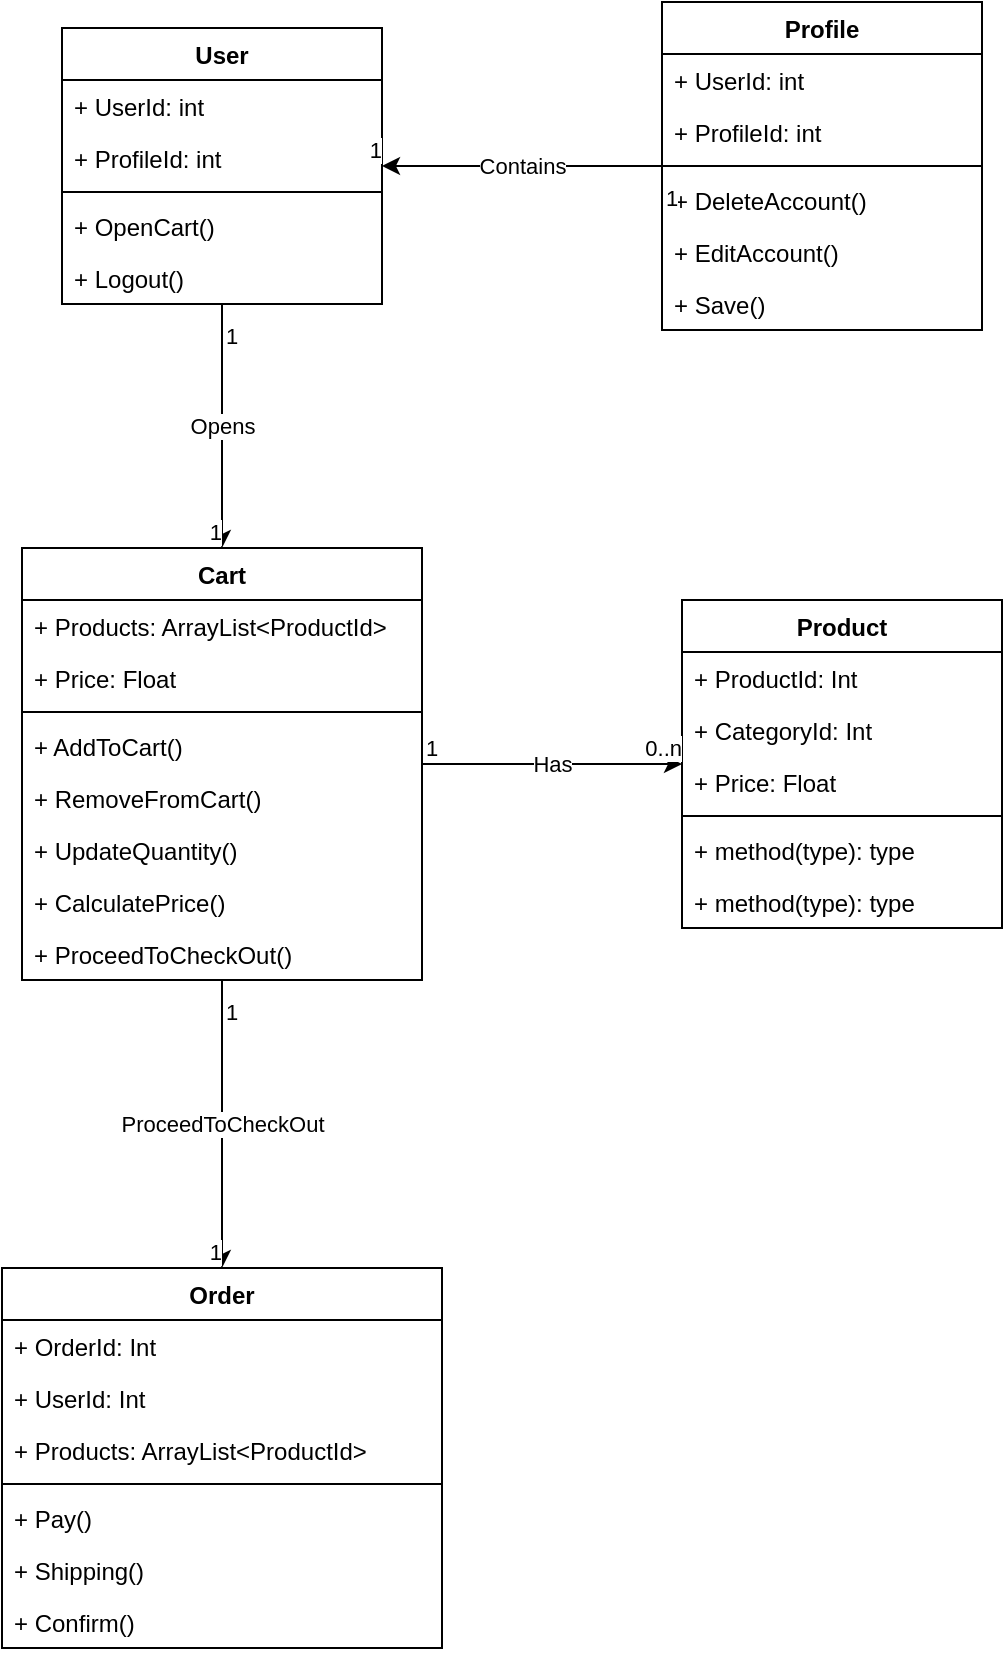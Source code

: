 <mxfile version="22.1.21" type="device">
  <diagram name="Page-1" id="H2FOLK643TPE5QBh98ee">
    <mxGraphModel dx="1366" dy="1937" grid="1" gridSize="10" guides="1" tooltips="1" connect="1" arrows="1" fold="1" page="1" pageScale="1" pageWidth="850" pageHeight="1100" math="0" shadow="0">
      <root>
        <mxCell id="0" />
        <mxCell id="1" parent="0" />
        <mxCell id="nHbEKTopAKLQPBVWmRQb-5" value="User" style="swimlane;fontStyle=1;align=center;verticalAlign=top;childLayout=stackLayout;horizontal=1;startSize=26;horizontalStack=0;resizeParent=1;resizeParentMax=0;resizeLast=0;collapsible=1;marginBottom=0;whiteSpace=wrap;html=1;" vertex="1" parent="1">
          <mxGeometry x="205" y="-948" width="160" height="138" as="geometry">
            <mxRectangle x="290" y="-270" width="70" height="30" as="alternateBounds" />
          </mxGeometry>
        </mxCell>
        <mxCell id="nHbEKTopAKLQPBVWmRQb-6" value="+ UserId: int" style="text;strokeColor=none;fillColor=none;align=left;verticalAlign=top;spacingLeft=4;spacingRight=4;overflow=hidden;rotatable=0;points=[[0,0.5],[1,0.5]];portConstraint=eastwest;whiteSpace=wrap;html=1;" vertex="1" parent="nHbEKTopAKLQPBVWmRQb-5">
          <mxGeometry y="26" width="160" height="26" as="geometry" />
        </mxCell>
        <mxCell id="nHbEKTopAKLQPBVWmRQb-62" value="+ ProfileId: int" style="text;strokeColor=none;fillColor=none;align=left;verticalAlign=top;spacingLeft=4;spacingRight=4;overflow=hidden;rotatable=0;points=[[0,0.5],[1,0.5]];portConstraint=eastwest;whiteSpace=wrap;html=1;" vertex="1" parent="nHbEKTopAKLQPBVWmRQb-5">
          <mxGeometry y="52" width="160" height="26" as="geometry" />
        </mxCell>
        <mxCell id="nHbEKTopAKLQPBVWmRQb-7" value="" style="line;strokeWidth=1;fillColor=none;align=left;verticalAlign=middle;spacingTop=-1;spacingLeft=3;spacingRight=3;rotatable=0;labelPosition=right;points=[];portConstraint=eastwest;strokeColor=inherit;" vertex="1" parent="nHbEKTopAKLQPBVWmRQb-5">
          <mxGeometry y="78" width="160" height="8" as="geometry" />
        </mxCell>
        <mxCell id="nHbEKTopAKLQPBVWmRQb-8" value="+ OpenCart()" style="text;strokeColor=none;fillColor=none;align=left;verticalAlign=top;spacingLeft=4;spacingRight=4;overflow=hidden;rotatable=0;points=[[0,0.5],[1,0.5]];portConstraint=eastwest;whiteSpace=wrap;html=1;" vertex="1" parent="nHbEKTopAKLQPBVWmRQb-5">
          <mxGeometry y="86" width="160" height="26" as="geometry" />
        </mxCell>
        <mxCell id="nHbEKTopAKLQPBVWmRQb-68" value="+ Logout()" style="text;strokeColor=none;fillColor=none;align=left;verticalAlign=top;spacingLeft=4;spacingRight=4;overflow=hidden;rotatable=0;points=[[0,0.5],[1,0.5]];portConstraint=eastwest;whiteSpace=wrap;html=1;" vertex="1" parent="nHbEKTopAKLQPBVWmRQb-5">
          <mxGeometry y="112" width="160" height="26" as="geometry" />
        </mxCell>
        <mxCell id="nHbEKTopAKLQPBVWmRQb-9" value="Product" style="swimlane;fontStyle=1;align=center;verticalAlign=top;childLayout=stackLayout;horizontal=1;startSize=26;horizontalStack=0;resizeParent=1;resizeParentMax=0;resizeLast=0;collapsible=1;marginBottom=0;whiteSpace=wrap;html=1;" vertex="1" parent="1">
          <mxGeometry x="515" y="-662" width="160" height="164" as="geometry">
            <mxRectangle x="600" y="3" width="90" height="30" as="alternateBounds" />
          </mxGeometry>
        </mxCell>
        <mxCell id="nHbEKTopAKLQPBVWmRQb-10" value="+ ProductId: Int" style="text;strokeColor=none;fillColor=none;align=left;verticalAlign=top;spacingLeft=4;spacingRight=4;overflow=hidden;rotatable=0;points=[[0,0.5],[1,0.5]];portConstraint=eastwest;whiteSpace=wrap;html=1;" vertex="1" parent="nHbEKTopAKLQPBVWmRQb-9">
          <mxGeometry y="26" width="160" height="26" as="geometry" />
        </mxCell>
        <mxCell id="nHbEKTopAKLQPBVWmRQb-13" value="+ CategoryId: Int" style="text;strokeColor=none;fillColor=none;align=left;verticalAlign=top;spacingLeft=4;spacingRight=4;overflow=hidden;rotatable=0;points=[[0,0.5],[1,0.5]];portConstraint=eastwest;whiteSpace=wrap;html=1;" vertex="1" parent="nHbEKTopAKLQPBVWmRQb-9">
          <mxGeometry y="52" width="160" height="26" as="geometry" />
        </mxCell>
        <mxCell id="nHbEKTopAKLQPBVWmRQb-15" value="+ Price: Float" style="text;strokeColor=none;fillColor=none;align=left;verticalAlign=top;spacingLeft=4;spacingRight=4;overflow=hidden;rotatable=0;points=[[0,0.5],[1,0.5]];portConstraint=eastwest;whiteSpace=wrap;html=1;" vertex="1" parent="nHbEKTopAKLQPBVWmRQb-9">
          <mxGeometry y="78" width="160" height="26" as="geometry" />
        </mxCell>
        <mxCell id="nHbEKTopAKLQPBVWmRQb-11" value="" style="line;strokeWidth=1;fillColor=none;align=left;verticalAlign=middle;spacingTop=-1;spacingLeft=3;spacingRight=3;rotatable=0;labelPosition=right;points=[];portConstraint=eastwest;strokeColor=inherit;" vertex="1" parent="nHbEKTopAKLQPBVWmRQb-9">
          <mxGeometry y="104" width="160" height="8" as="geometry" />
        </mxCell>
        <mxCell id="nHbEKTopAKLQPBVWmRQb-12" value="+ method(type): type" style="text;strokeColor=none;fillColor=none;align=left;verticalAlign=top;spacingLeft=4;spacingRight=4;overflow=hidden;rotatable=0;points=[[0,0.5],[1,0.5]];portConstraint=eastwest;whiteSpace=wrap;html=1;" vertex="1" parent="nHbEKTopAKLQPBVWmRQb-9">
          <mxGeometry y="112" width="160" height="26" as="geometry" />
        </mxCell>
        <mxCell id="nHbEKTopAKLQPBVWmRQb-14" value="+ method(type): type" style="text;strokeColor=none;fillColor=none;align=left;verticalAlign=top;spacingLeft=4;spacingRight=4;overflow=hidden;rotatable=0;points=[[0,0.5],[1,0.5]];portConstraint=eastwest;whiteSpace=wrap;html=1;" vertex="1" parent="nHbEKTopAKLQPBVWmRQb-9">
          <mxGeometry y="138" width="160" height="26" as="geometry" />
        </mxCell>
        <mxCell id="nHbEKTopAKLQPBVWmRQb-22" value="Cart" style="swimlane;fontStyle=1;align=center;verticalAlign=top;childLayout=stackLayout;horizontal=1;startSize=26;horizontalStack=0;resizeParent=1;resizeParentMax=0;resizeLast=0;collapsible=1;marginBottom=0;whiteSpace=wrap;html=1;" vertex="1" parent="1">
          <mxGeometry x="185" y="-688" width="200" height="216" as="geometry">
            <mxRectangle x="270" y="-10" width="60" height="30" as="alternateBounds" />
          </mxGeometry>
        </mxCell>
        <mxCell id="nHbEKTopAKLQPBVWmRQb-23" value="+ Products: ArrayList&amp;lt;ProductId&amp;gt;" style="text;strokeColor=none;fillColor=none;align=left;verticalAlign=top;spacingLeft=4;spacingRight=4;overflow=hidden;rotatable=0;points=[[0,0.5],[1,0.5]];portConstraint=eastwest;whiteSpace=wrap;html=1;" vertex="1" parent="nHbEKTopAKLQPBVWmRQb-22">
          <mxGeometry y="26" width="200" height="26" as="geometry" />
        </mxCell>
        <mxCell id="nHbEKTopAKLQPBVWmRQb-26" value="+ Price: Float" style="text;strokeColor=none;fillColor=none;align=left;verticalAlign=top;spacingLeft=4;spacingRight=4;overflow=hidden;rotatable=0;points=[[0,0.5],[1,0.5]];portConstraint=eastwest;whiteSpace=wrap;html=1;" vertex="1" parent="nHbEKTopAKLQPBVWmRQb-22">
          <mxGeometry y="52" width="200" height="26" as="geometry" />
        </mxCell>
        <mxCell id="nHbEKTopAKLQPBVWmRQb-24" value="" style="line;strokeWidth=1;fillColor=none;align=left;verticalAlign=middle;spacingTop=-1;spacingLeft=3;spacingRight=3;rotatable=0;labelPosition=right;points=[];portConstraint=eastwest;strokeColor=inherit;" vertex="1" parent="nHbEKTopAKLQPBVWmRQb-22">
          <mxGeometry y="78" width="200" height="8" as="geometry" />
        </mxCell>
        <mxCell id="nHbEKTopAKLQPBVWmRQb-25" value="+ AddToCart()" style="text;strokeColor=none;fillColor=none;align=left;verticalAlign=top;spacingLeft=4;spacingRight=4;overflow=hidden;rotatable=0;points=[[0,0.5],[1,0.5]];portConstraint=eastwest;whiteSpace=wrap;html=1;" vertex="1" parent="nHbEKTopAKLQPBVWmRQb-22">
          <mxGeometry y="86" width="200" height="26" as="geometry" />
        </mxCell>
        <mxCell id="nHbEKTopAKLQPBVWmRQb-27" value="+ RemoveFromCart()" style="text;strokeColor=none;fillColor=none;align=left;verticalAlign=top;spacingLeft=4;spacingRight=4;overflow=hidden;rotatable=0;points=[[0,0.5],[1,0.5]];portConstraint=eastwest;whiteSpace=wrap;html=1;" vertex="1" parent="nHbEKTopAKLQPBVWmRQb-22">
          <mxGeometry y="112" width="200" height="26" as="geometry" />
        </mxCell>
        <mxCell id="nHbEKTopAKLQPBVWmRQb-28" value="+ UpdateQuantity()" style="text;strokeColor=none;fillColor=none;align=left;verticalAlign=top;spacingLeft=4;spacingRight=4;overflow=hidden;rotatable=0;points=[[0,0.5],[1,0.5]];portConstraint=eastwest;whiteSpace=wrap;html=1;" vertex="1" parent="nHbEKTopAKLQPBVWmRQb-22">
          <mxGeometry y="138" width="200" height="26" as="geometry" />
        </mxCell>
        <mxCell id="nHbEKTopAKLQPBVWmRQb-29" value="+ CalculatePrice()" style="text;strokeColor=none;fillColor=none;align=left;verticalAlign=top;spacingLeft=4;spacingRight=4;overflow=hidden;rotatable=0;points=[[0,0.5],[1,0.5]];portConstraint=eastwest;whiteSpace=wrap;html=1;" vertex="1" parent="nHbEKTopAKLQPBVWmRQb-22">
          <mxGeometry y="164" width="200" height="26" as="geometry" />
        </mxCell>
        <mxCell id="nHbEKTopAKLQPBVWmRQb-45" value="+ ProceedToCheckOut()" style="text;strokeColor=none;fillColor=none;align=left;verticalAlign=top;spacingLeft=4;spacingRight=4;overflow=hidden;rotatable=0;points=[[0,0.5],[1,0.5]];portConstraint=eastwest;whiteSpace=wrap;html=1;" vertex="1" parent="nHbEKTopAKLQPBVWmRQb-22">
          <mxGeometry y="190" width="200" height="26" as="geometry" />
        </mxCell>
        <mxCell id="nHbEKTopAKLQPBVWmRQb-41" value="" style="endArrow=classic;html=1;rounded=0;exitX=1;exitY=0.5;exitDx=0;exitDy=0;entryX=0;entryY=0.5;entryDx=0;entryDy=0;" edge="1" parent="1" source="nHbEKTopAKLQPBVWmRQb-22" target="nHbEKTopAKLQPBVWmRQb-9">
          <mxGeometry relative="1" as="geometry">
            <mxPoint x="465" y="-768" as="sourcePoint" />
            <mxPoint x="625" y="-768" as="targetPoint" />
          </mxGeometry>
        </mxCell>
        <mxCell id="nHbEKTopAKLQPBVWmRQb-42" value="Has" style="edgeLabel;resizable=0;html=1;align=center;verticalAlign=middle;" connectable="0" vertex="1" parent="nHbEKTopAKLQPBVWmRQb-41">
          <mxGeometry relative="1" as="geometry" />
        </mxCell>
        <mxCell id="nHbEKTopAKLQPBVWmRQb-43" value="1" style="edgeLabel;resizable=0;html=1;align=left;verticalAlign=bottom;" connectable="0" vertex="1" parent="nHbEKTopAKLQPBVWmRQb-41">
          <mxGeometry x="-1" relative="1" as="geometry" />
        </mxCell>
        <mxCell id="nHbEKTopAKLQPBVWmRQb-44" value="0..n" style="edgeLabel;resizable=0;html=1;align=right;verticalAlign=bottom;" connectable="0" vertex="1" parent="nHbEKTopAKLQPBVWmRQb-41">
          <mxGeometry x="1" relative="1" as="geometry" />
        </mxCell>
        <mxCell id="nHbEKTopAKLQPBVWmRQb-46" value="" style="endArrow=classic;html=1;rounded=0;entryX=0.5;entryY=0;entryDx=0;entryDy=0;exitX=0.5;exitY=1;exitDx=0;exitDy=0;" edge="1" parent="1" source="nHbEKTopAKLQPBVWmRQb-22" target="nHbEKTopAKLQPBVWmRQb-50">
          <mxGeometry relative="1" as="geometry">
            <mxPoint x="215" y="-598" as="sourcePoint" />
            <mxPoint x="495" y="-465" as="targetPoint" />
          </mxGeometry>
        </mxCell>
        <mxCell id="nHbEKTopAKLQPBVWmRQb-47" value="ProceedToCheckOut" style="edgeLabel;resizable=0;html=1;align=center;verticalAlign=middle;" connectable="0" vertex="1" parent="nHbEKTopAKLQPBVWmRQb-46">
          <mxGeometry relative="1" as="geometry" />
        </mxCell>
        <mxCell id="nHbEKTopAKLQPBVWmRQb-48" value="1" style="edgeLabel;resizable=0;html=1;align=left;verticalAlign=bottom;" connectable="0" vertex="1" parent="nHbEKTopAKLQPBVWmRQb-46">
          <mxGeometry x="-1" relative="1" as="geometry">
            <mxPoint y="24" as="offset" />
          </mxGeometry>
        </mxCell>
        <mxCell id="nHbEKTopAKLQPBVWmRQb-49" value="1" style="edgeLabel;resizable=0;html=1;align=right;verticalAlign=bottom;" connectable="0" vertex="1" parent="nHbEKTopAKLQPBVWmRQb-46">
          <mxGeometry x="1" relative="1" as="geometry" />
        </mxCell>
        <mxCell id="nHbEKTopAKLQPBVWmRQb-50" value="Order" style="swimlane;fontStyle=1;align=center;verticalAlign=top;childLayout=stackLayout;horizontal=1;startSize=26;horizontalStack=0;resizeParent=1;resizeParentMax=0;resizeLast=0;collapsible=1;marginBottom=0;whiteSpace=wrap;html=1;" vertex="1" parent="1">
          <mxGeometry x="175" y="-328" width="220" height="190" as="geometry" />
        </mxCell>
        <mxCell id="nHbEKTopAKLQPBVWmRQb-51" value="+ OrderId: Int" style="text;strokeColor=none;fillColor=none;align=left;verticalAlign=top;spacingLeft=4;spacingRight=4;overflow=hidden;rotatable=0;points=[[0,0.5],[1,0.5]];portConstraint=eastwest;whiteSpace=wrap;html=1;" vertex="1" parent="nHbEKTopAKLQPBVWmRQb-50">
          <mxGeometry y="26" width="220" height="26" as="geometry" />
        </mxCell>
        <mxCell id="nHbEKTopAKLQPBVWmRQb-54" value="+ UserId: Int" style="text;strokeColor=none;fillColor=none;align=left;verticalAlign=top;spacingLeft=4;spacingRight=4;overflow=hidden;rotatable=0;points=[[0,0.5],[1,0.5]];portConstraint=eastwest;whiteSpace=wrap;html=1;" vertex="1" parent="nHbEKTopAKLQPBVWmRQb-50">
          <mxGeometry y="52" width="220" height="26" as="geometry" />
        </mxCell>
        <mxCell id="nHbEKTopAKLQPBVWmRQb-55" value="+ Products: ArrayList&amp;lt;ProductId&amp;gt;" style="text;strokeColor=none;fillColor=none;align=left;verticalAlign=top;spacingLeft=4;spacingRight=4;overflow=hidden;rotatable=0;points=[[0,0.5],[1,0.5]];portConstraint=eastwest;whiteSpace=wrap;html=1;" vertex="1" parent="nHbEKTopAKLQPBVWmRQb-50">
          <mxGeometry y="78" width="220" height="26" as="geometry" />
        </mxCell>
        <mxCell id="nHbEKTopAKLQPBVWmRQb-52" value="" style="line;strokeWidth=1;fillColor=none;align=left;verticalAlign=middle;spacingTop=-1;spacingLeft=3;spacingRight=3;rotatable=0;labelPosition=right;points=[];portConstraint=eastwest;strokeColor=inherit;" vertex="1" parent="nHbEKTopAKLQPBVWmRQb-50">
          <mxGeometry y="104" width="220" height="8" as="geometry" />
        </mxCell>
        <mxCell id="nHbEKTopAKLQPBVWmRQb-53" value="+ Pay()" style="text;strokeColor=none;fillColor=none;align=left;verticalAlign=top;spacingLeft=4;spacingRight=4;overflow=hidden;rotatable=0;points=[[0,0.5],[1,0.5]];portConstraint=eastwest;whiteSpace=wrap;html=1;" vertex="1" parent="nHbEKTopAKLQPBVWmRQb-50">
          <mxGeometry y="112" width="220" height="26" as="geometry" />
        </mxCell>
        <mxCell id="nHbEKTopAKLQPBVWmRQb-56" value="+ Shipping()" style="text;strokeColor=none;fillColor=none;align=left;verticalAlign=top;spacingLeft=4;spacingRight=4;overflow=hidden;rotatable=0;points=[[0,0.5],[1,0.5]];portConstraint=eastwest;whiteSpace=wrap;html=1;" vertex="1" parent="nHbEKTopAKLQPBVWmRQb-50">
          <mxGeometry y="138" width="220" height="26" as="geometry" />
        </mxCell>
        <mxCell id="nHbEKTopAKLQPBVWmRQb-57" value="+ Confirm()" style="text;strokeColor=none;fillColor=none;align=left;verticalAlign=top;spacingLeft=4;spacingRight=4;overflow=hidden;rotatable=0;points=[[0,0.5],[1,0.5]];portConstraint=eastwest;whiteSpace=wrap;html=1;" vertex="1" parent="nHbEKTopAKLQPBVWmRQb-50">
          <mxGeometry y="164" width="220" height="26" as="geometry" />
        </mxCell>
        <mxCell id="nHbEKTopAKLQPBVWmRQb-58" value="" style="endArrow=classic;html=1;rounded=0;entryX=0.5;entryY=0;entryDx=0;entryDy=0;exitX=0.5;exitY=1;exitDx=0;exitDy=0;" edge="1" parent="1" source="nHbEKTopAKLQPBVWmRQb-5" target="nHbEKTopAKLQPBVWmRQb-22">
          <mxGeometry relative="1" as="geometry">
            <mxPoint x="295" y="-848" as="sourcePoint" />
            <mxPoint x="445" y="-678" as="targetPoint" />
          </mxGeometry>
        </mxCell>
        <mxCell id="nHbEKTopAKLQPBVWmRQb-59" value="Opens" style="edgeLabel;resizable=0;html=1;align=center;verticalAlign=middle;" connectable="0" vertex="1" parent="nHbEKTopAKLQPBVWmRQb-58">
          <mxGeometry relative="1" as="geometry" />
        </mxCell>
        <mxCell id="nHbEKTopAKLQPBVWmRQb-60" value="1" style="edgeLabel;resizable=0;html=1;align=left;verticalAlign=bottom;" connectable="0" vertex="1" parent="nHbEKTopAKLQPBVWmRQb-58">
          <mxGeometry x="-1" relative="1" as="geometry">
            <mxPoint y="24" as="offset" />
          </mxGeometry>
        </mxCell>
        <mxCell id="nHbEKTopAKLQPBVWmRQb-61" value="1" style="edgeLabel;resizable=0;html=1;align=right;verticalAlign=bottom;" connectable="0" vertex="1" parent="nHbEKTopAKLQPBVWmRQb-58">
          <mxGeometry x="1" relative="1" as="geometry" />
        </mxCell>
        <mxCell id="nHbEKTopAKLQPBVWmRQb-63" value="Profile" style="swimlane;fontStyle=1;align=center;verticalAlign=top;childLayout=stackLayout;horizontal=1;startSize=26;horizontalStack=0;resizeParent=1;resizeParentMax=0;resizeLast=0;collapsible=1;marginBottom=0;whiteSpace=wrap;html=1;" vertex="1" parent="1">
          <mxGeometry x="505" y="-961" width="160" height="164" as="geometry">
            <mxRectangle x="560" y="-283" width="70" height="30" as="alternateBounds" />
          </mxGeometry>
        </mxCell>
        <mxCell id="nHbEKTopAKLQPBVWmRQb-64" value="+ UserId: int" style="text;strokeColor=none;fillColor=none;align=left;verticalAlign=top;spacingLeft=4;spacingRight=4;overflow=hidden;rotatable=0;points=[[0,0.5],[1,0.5]];portConstraint=eastwest;whiteSpace=wrap;html=1;" vertex="1" parent="nHbEKTopAKLQPBVWmRQb-63">
          <mxGeometry y="26" width="160" height="26" as="geometry" />
        </mxCell>
        <mxCell id="nHbEKTopAKLQPBVWmRQb-65" value="+ ProfileId: int" style="text;strokeColor=none;fillColor=none;align=left;verticalAlign=top;spacingLeft=4;spacingRight=4;overflow=hidden;rotatable=0;points=[[0,0.5],[1,0.5]];portConstraint=eastwest;whiteSpace=wrap;html=1;" vertex="1" parent="nHbEKTopAKLQPBVWmRQb-63">
          <mxGeometry y="52" width="160" height="26" as="geometry" />
        </mxCell>
        <mxCell id="nHbEKTopAKLQPBVWmRQb-66" value="" style="line;strokeWidth=1;fillColor=none;align=left;verticalAlign=middle;spacingTop=-1;spacingLeft=3;spacingRight=3;rotatable=0;labelPosition=right;points=[];portConstraint=eastwest;strokeColor=inherit;" vertex="1" parent="nHbEKTopAKLQPBVWmRQb-63">
          <mxGeometry y="78" width="160" height="8" as="geometry" />
        </mxCell>
        <mxCell id="nHbEKTopAKLQPBVWmRQb-67" value="+ DeleteAccount()" style="text;strokeColor=none;fillColor=none;align=left;verticalAlign=top;spacingLeft=4;spacingRight=4;overflow=hidden;rotatable=0;points=[[0,0.5],[1,0.5]];portConstraint=eastwest;whiteSpace=wrap;html=1;" vertex="1" parent="nHbEKTopAKLQPBVWmRQb-63">
          <mxGeometry y="86" width="160" height="26" as="geometry" />
        </mxCell>
        <mxCell id="nHbEKTopAKLQPBVWmRQb-69" value="+ EditAccount()" style="text;strokeColor=none;fillColor=none;align=left;verticalAlign=top;spacingLeft=4;spacingRight=4;overflow=hidden;rotatable=0;points=[[0,0.5],[1,0.5]];portConstraint=eastwest;whiteSpace=wrap;html=1;" vertex="1" parent="nHbEKTopAKLQPBVWmRQb-63">
          <mxGeometry y="112" width="160" height="26" as="geometry" />
        </mxCell>
        <mxCell id="nHbEKTopAKLQPBVWmRQb-74" value="+ Save()" style="text;strokeColor=none;fillColor=none;align=left;verticalAlign=top;spacingLeft=4;spacingRight=4;overflow=hidden;rotatable=0;points=[[0,0.5],[1,0.5]];portConstraint=eastwest;whiteSpace=wrap;html=1;" vertex="1" parent="nHbEKTopAKLQPBVWmRQb-63">
          <mxGeometry y="138" width="160" height="26" as="geometry" />
        </mxCell>
        <mxCell id="nHbEKTopAKLQPBVWmRQb-70" value="" style="endArrow=classic;html=1;rounded=0;entryX=1;entryY=0.5;entryDx=0;entryDy=0;exitX=0;exitY=0.5;exitDx=0;exitDy=0;" edge="1" parent="1" source="nHbEKTopAKLQPBVWmRQb-63" target="nHbEKTopAKLQPBVWmRQb-5">
          <mxGeometry relative="1" as="geometry">
            <mxPoint x="395" y="-898" as="sourcePoint" />
            <mxPoint x="425" y="-666" as="targetPoint" />
          </mxGeometry>
        </mxCell>
        <mxCell id="nHbEKTopAKLQPBVWmRQb-71" value="Contains" style="edgeLabel;resizable=0;html=1;align=center;verticalAlign=middle;" connectable="0" vertex="1" parent="nHbEKTopAKLQPBVWmRQb-70">
          <mxGeometry relative="1" as="geometry" />
        </mxCell>
        <mxCell id="nHbEKTopAKLQPBVWmRQb-72" value="1" style="edgeLabel;resizable=0;html=1;align=left;verticalAlign=bottom;" connectable="0" vertex="1" parent="nHbEKTopAKLQPBVWmRQb-70">
          <mxGeometry x="-1" relative="1" as="geometry">
            <mxPoint y="24" as="offset" />
          </mxGeometry>
        </mxCell>
        <mxCell id="nHbEKTopAKLQPBVWmRQb-73" value="1" style="edgeLabel;resizable=0;html=1;align=right;verticalAlign=bottom;" connectable="0" vertex="1" parent="nHbEKTopAKLQPBVWmRQb-70">
          <mxGeometry x="1" relative="1" as="geometry" />
        </mxCell>
      </root>
    </mxGraphModel>
  </diagram>
</mxfile>
